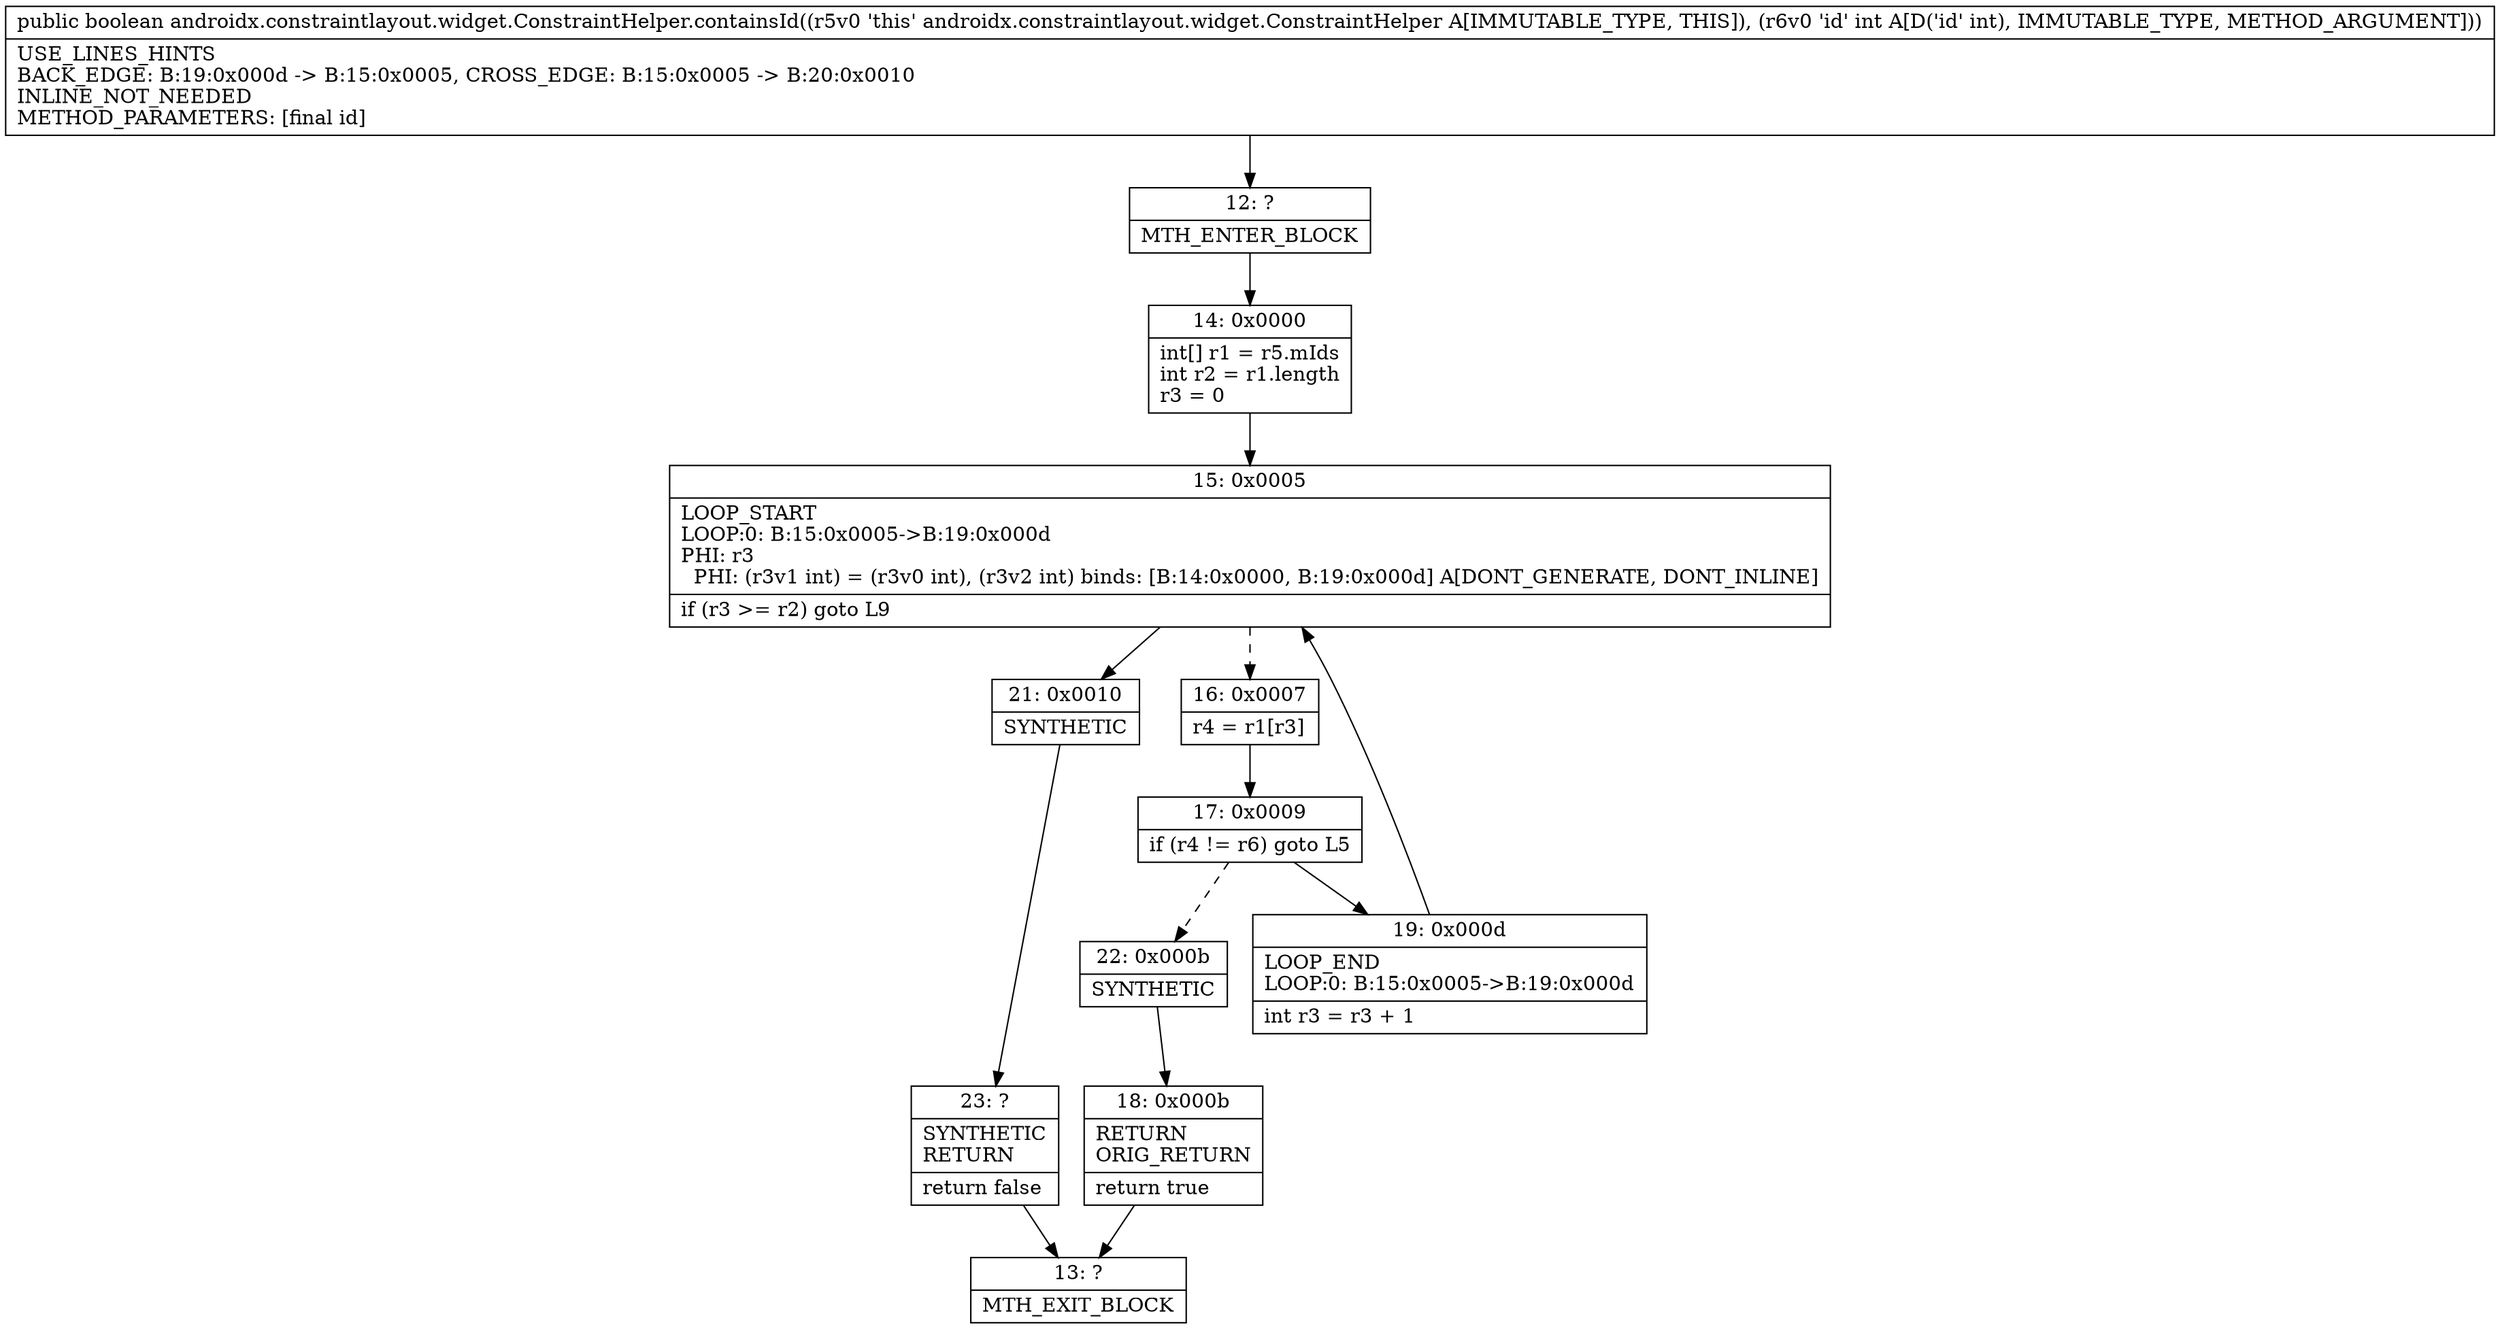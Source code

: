 digraph "CFG forandroidx.constraintlayout.widget.ConstraintHelper.containsId(I)Z" {
Node_12 [shape=record,label="{12\:\ ?|MTH_ENTER_BLOCK\l}"];
Node_14 [shape=record,label="{14\:\ 0x0000|int[] r1 = r5.mIds\lint r2 = r1.length\lr3 = 0\l}"];
Node_15 [shape=record,label="{15\:\ 0x0005|LOOP_START\lLOOP:0: B:15:0x0005\-\>B:19:0x000d\lPHI: r3 \l  PHI: (r3v1 int) = (r3v0 int), (r3v2 int) binds: [B:14:0x0000, B:19:0x000d] A[DONT_GENERATE, DONT_INLINE]\l|if (r3 \>= r2) goto L9\l}"];
Node_16 [shape=record,label="{16\:\ 0x0007|r4 = r1[r3]\l}"];
Node_17 [shape=record,label="{17\:\ 0x0009|if (r4 != r6) goto L5\l}"];
Node_19 [shape=record,label="{19\:\ 0x000d|LOOP_END\lLOOP:0: B:15:0x0005\-\>B:19:0x000d\l|int r3 = r3 + 1\l}"];
Node_22 [shape=record,label="{22\:\ 0x000b|SYNTHETIC\l}"];
Node_18 [shape=record,label="{18\:\ 0x000b|RETURN\lORIG_RETURN\l|return true\l}"];
Node_13 [shape=record,label="{13\:\ ?|MTH_EXIT_BLOCK\l}"];
Node_21 [shape=record,label="{21\:\ 0x0010|SYNTHETIC\l}"];
Node_23 [shape=record,label="{23\:\ ?|SYNTHETIC\lRETURN\l|return false\l}"];
MethodNode[shape=record,label="{public boolean androidx.constraintlayout.widget.ConstraintHelper.containsId((r5v0 'this' androidx.constraintlayout.widget.ConstraintHelper A[IMMUTABLE_TYPE, THIS]), (r6v0 'id' int A[D('id' int), IMMUTABLE_TYPE, METHOD_ARGUMENT]))  | USE_LINES_HINTS\lBACK_EDGE: B:19:0x000d \-\> B:15:0x0005, CROSS_EDGE: B:15:0x0005 \-\> B:20:0x0010\lINLINE_NOT_NEEDED\lMETHOD_PARAMETERS: [final id]\l}"];
MethodNode -> Node_12;Node_12 -> Node_14;
Node_14 -> Node_15;
Node_15 -> Node_16[style=dashed];
Node_15 -> Node_21;
Node_16 -> Node_17;
Node_17 -> Node_19;
Node_17 -> Node_22[style=dashed];
Node_19 -> Node_15;
Node_22 -> Node_18;
Node_18 -> Node_13;
Node_21 -> Node_23;
Node_23 -> Node_13;
}

